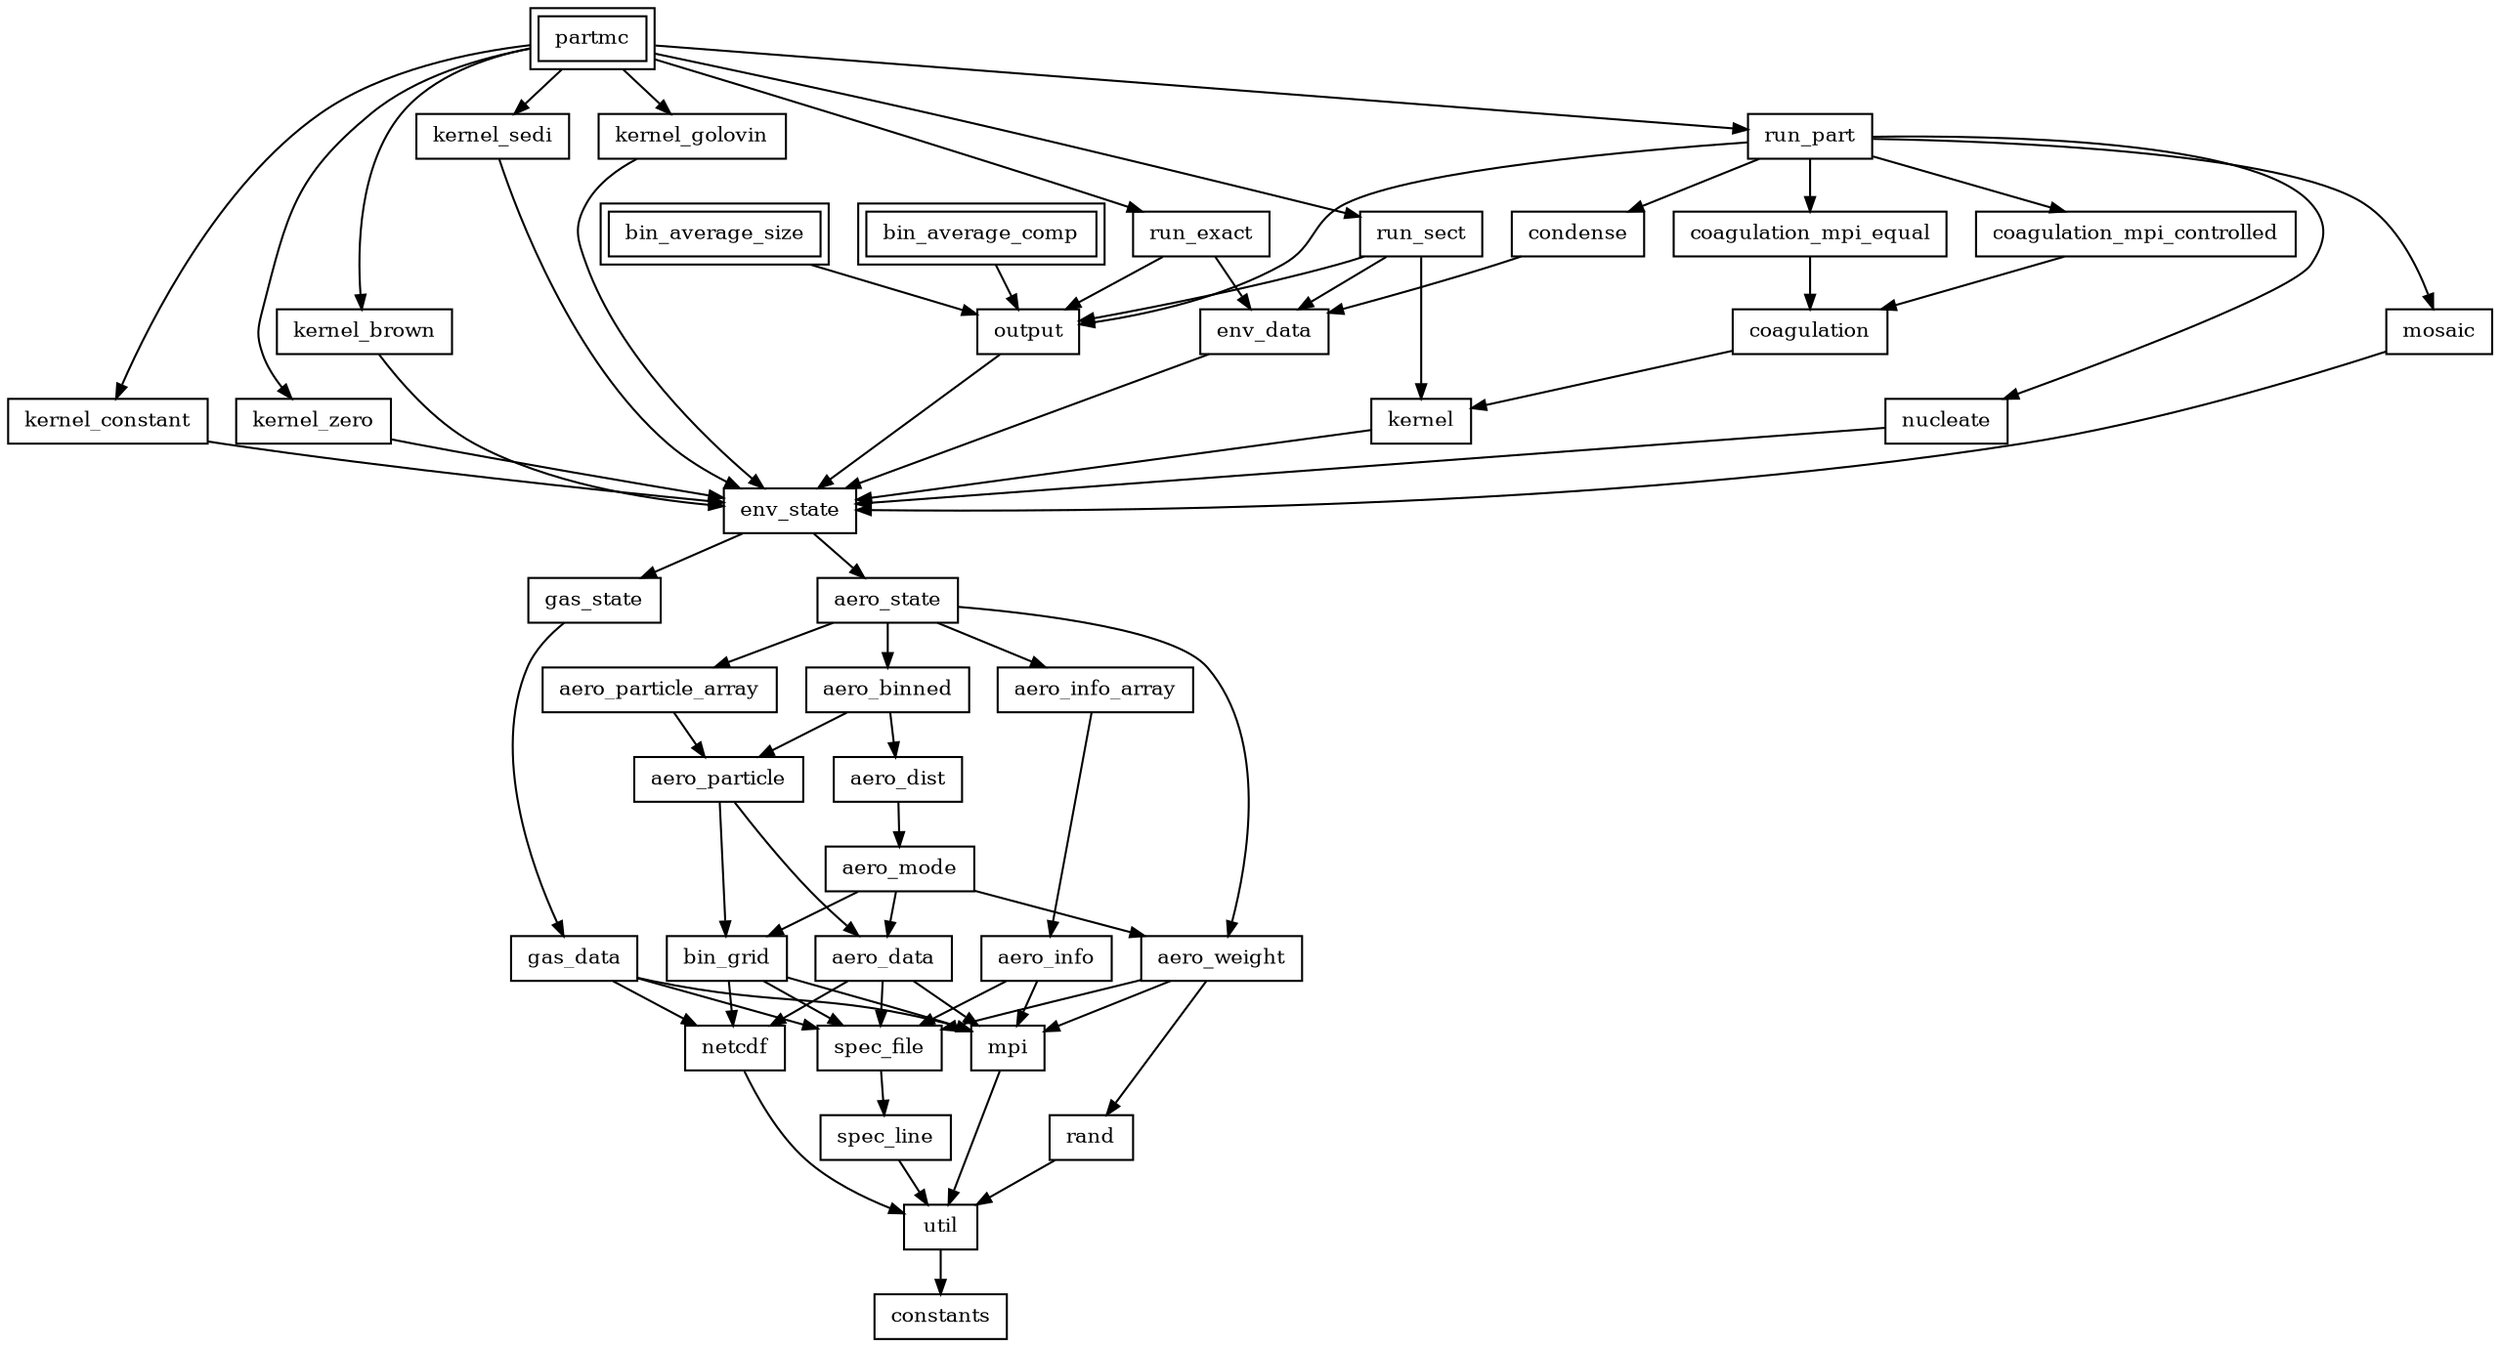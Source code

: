digraph partmc_modules {
    rankdir = TB;
    node [fontsize = 10, height = 0.3, width = 0.5];
    graph [nodesep = 0.2, ranksep = 0.3];
    edge [arrowsize = 0.7];
    node [shape = box, peripheries = 1, href = "\ref coagulation_mpi_controlled.f90"] coagulation_mpi_controlled
    node [shape = box, peripheries = 1, href = "\ref aero_weight.f90"] aero_weight
    node [shape = box, peripheries = 1, href = "\ref coagulation_mpi_equal.f90"] coagulation_mpi_equal
    node [shape = box, peripheries = 1, href = "\ref kernel.f90"] kernel
    node [shape = box, peripheries = 1, href = "\ref netcdf.f90"] netcdf
    node [shape = box, peripheries = 1, href = "\ref nucleate.f90"] nucleate
    node [shape = box, peripheries = 1, href = "\ref bin_grid.f90"] bin_grid
    node [shape = box, peripheries = 1, href = "\ref aero_dist.f90"] aero_dist
    node [shape = box, peripheries = 1, href = "\ref aero_binned.f90"] aero_binned
    node [shape = box, peripheries = 1, href = "\ref kernel_constant.f90"] kernel_constant
    node [shape = box, peripheries = 1, href = "\ref kernel_zero.f90"] kernel_zero
    node [shape = box, peripheries = 1, href = "\ref kernel_brown.f90"] kernel_brown
    node [shape = box, peripheries = 1, href = "\ref spec_line.f90"] spec_line
    node [shape = box, peripheries = 1, href = "\ref kernel_sedi.f90"] kernel_sedi
    node [shape = box, peripheries = 1, href = "\ref run_sect.f90"] run_sect
    node [shape = box, peripheries = 1, href = "\ref spec_file.f90"] spec_file
    node [shape = box, peripheries = 1, href = "\ref condense.f90"] condense
    node [shape = box, peripheries = 2, href = "\ref partmc.f90"] partmc
    node [shape = box, peripheries = 1, href = "\ref kernel_golovin.f90"] kernel_golovin
    node [shape = box, peripheries = 2, href = "\ref bin_average_comp.f90"] bin_average_comp
    node [shape = box, peripheries = 1, href = "\ref mosaic.f90"] mosaic
    node [shape = box, peripheries = 1, href = "\ref rand.f90"] rand
    node [shape = box, peripheries = 1, href = "\ref env_state.f90"] env_state
    node [shape = box, peripheries = 1, href = "\ref gas_state.f90"] gas_state
    node [shape = box, peripheries = 1, href = "\ref aero_state.f90"] aero_state
    node [shape = box, peripheries = 1, href = "\ref aero_particle.f90"] aero_particle
    node [shape = box, peripheries = 1, href = "\ref mpi.f90"] mpi
    node [shape = box, peripheries = 1, href = "\ref aero_info_array.f90"] aero_info_array
    node [shape = box, peripheries = 1, href = "\ref env_data.f90"] env_data
    node [shape = box, peripheries = 1, href = "\ref aero_mode.f90"] aero_mode
    node [shape = box, peripheries = 1, href = "\ref gas_data.f90"] gas_data
    node [shape = box, peripheries = 1, href = "\ref aero_data.f90"] aero_data
    node [shape = box, peripheries = 1, href = "\ref constants.f90"] constants
    node [shape = box, peripheries = 2, href = "\ref bin_average_size.f90"] bin_average_size
    node [shape = box, peripheries = 1, href = "\ref run_part.f90"] run_part
    node [shape = box, peripheries = 1, href = "\ref util.f90"] util
    node [shape = box, peripheries = 1, href = "\ref aero_particle_array.f90"] aero_particle_array
    node [shape = box, peripheries = 1, href = "\ref coagulation.f90"] coagulation
    node [shape = box, peripheries = 1, href = "\ref output.f90"] output
    node [shape = box, peripheries = 1, href = "\ref run_exact.f90"] run_exact
    node [shape = box, peripheries = 1, href = "\ref aero_info.f90"] aero_info
    coagulation_mpi_controlled -> coagulation
    aero_weight -> rand
    aero_weight -> spec_file
    aero_weight -> mpi
    coagulation_mpi_equal -> coagulation
    kernel -> env_state
    netcdf -> util
    nucleate -> env_state
    bin_grid -> netcdf
    bin_grid -> spec_file
    bin_grid -> mpi
    aero_dist -> aero_mode
    aero_binned -> aero_particle
    aero_binned -> aero_dist
    kernel_constant -> env_state
    kernel_zero -> env_state
    kernel_brown -> env_state
    spec_line -> util
    kernel_sedi -> env_state
    run_sect -> kernel
    run_sect -> env_data
    run_sect -> output
    spec_file -> spec_line
    condense -> env_data
    partmc -> kernel_golovin
    partmc -> kernel_zero
    partmc -> kernel_brown
    partmc -> kernel_sedi
    partmc -> kernel_constant
    partmc -> run_sect
    partmc -> run_exact
    partmc -> run_part
    kernel_golovin -> env_state
    bin_average_comp -> output
    mosaic -> env_state
    rand -> util
    env_state -> gas_state
    env_state -> aero_state
    gas_state -> gas_data
    aero_state -> aero_weight
    aero_state -> aero_info_array
    aero_state -> aero_particle_array
    aero_state -> aero_binned
    aero_particle -> bin_grid
    aero_particle -> aero_data
    mpi -> util
    aero_info_array -> aero_info
    env_data -> env_state
    aero_mode -> aero_weight
    aero_mode -> bin_grid
    aero_mode -> aero_data
    gas_data -> mpi
    gas_data -> netcdf
    gas_data -> spec_file
    aero_data -> mpi
    aero_data -> netcdf
    aero_data -> spec_file
    bin_average_size -> output
    run_part -> coagulation_mpi_equal
    run_part -> nucleate
    run_part -> mosaic
    run_part -> condense
    run_part -> coagulation_mpi_controlled
    run_part -> output
    util -> constants
    aero_particle_array -> aero_particle
    coagulation -> kernel
    output -> env_state
    run_exact -> env_data
    run_exact -> output
    aero_info -> mpi
    aero_info -> spec_file
}
